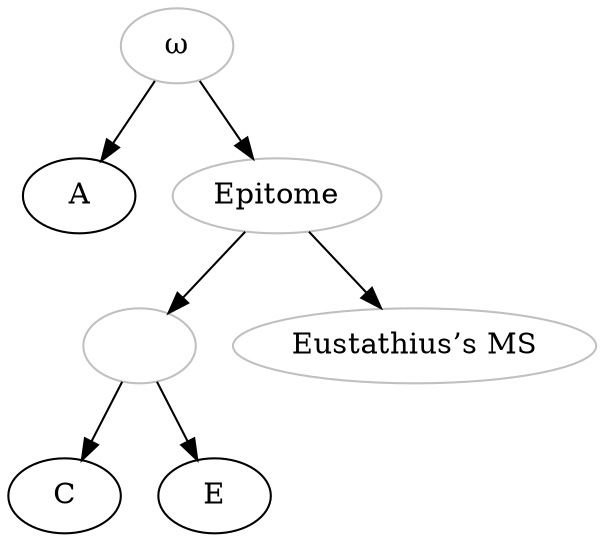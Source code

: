 # Athenaeus: Kaibel 1887
# Epitome independent from A, no contamination

digraph {

    omega -> A;
    omega -> epitome;
    epitome -> 1;
    1 -> C;
    1 -> E;
    epitome -> Eustathius_ms;

    omega [color="grey", label="ω"];
    epitome [color="grey", label="Epitome"];
    Eustathius_ms [color="grey", label="Eustathius’s MS"]; # Eustathius’s manuscript source for the Epitome
    1 [color="grey", label=""];

}
